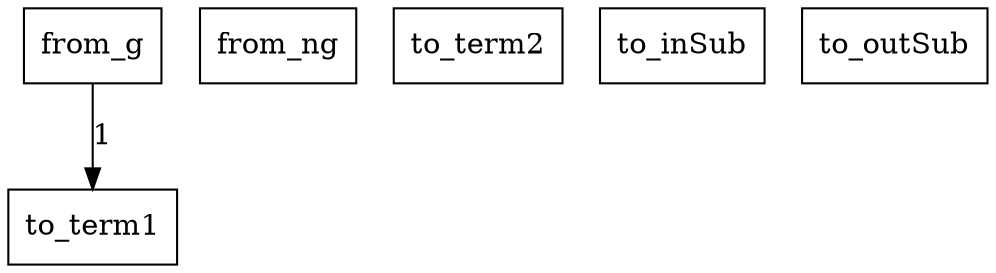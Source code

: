 digraph {
    graph [rankdir=TB
          ,bgcolor=transparent];
    node [shape=box
         ,fillcolor=white
         ,style=filled];
    0 [label=<from_g>];
    1 [label=<from_ng>];
    2 [label=<to_term1>];
    3 [label=<to_term2>];
    4 [label=<to_inSub>];
    5 [label=<to_outSub>];
    0 -> 2 [label=1];
}